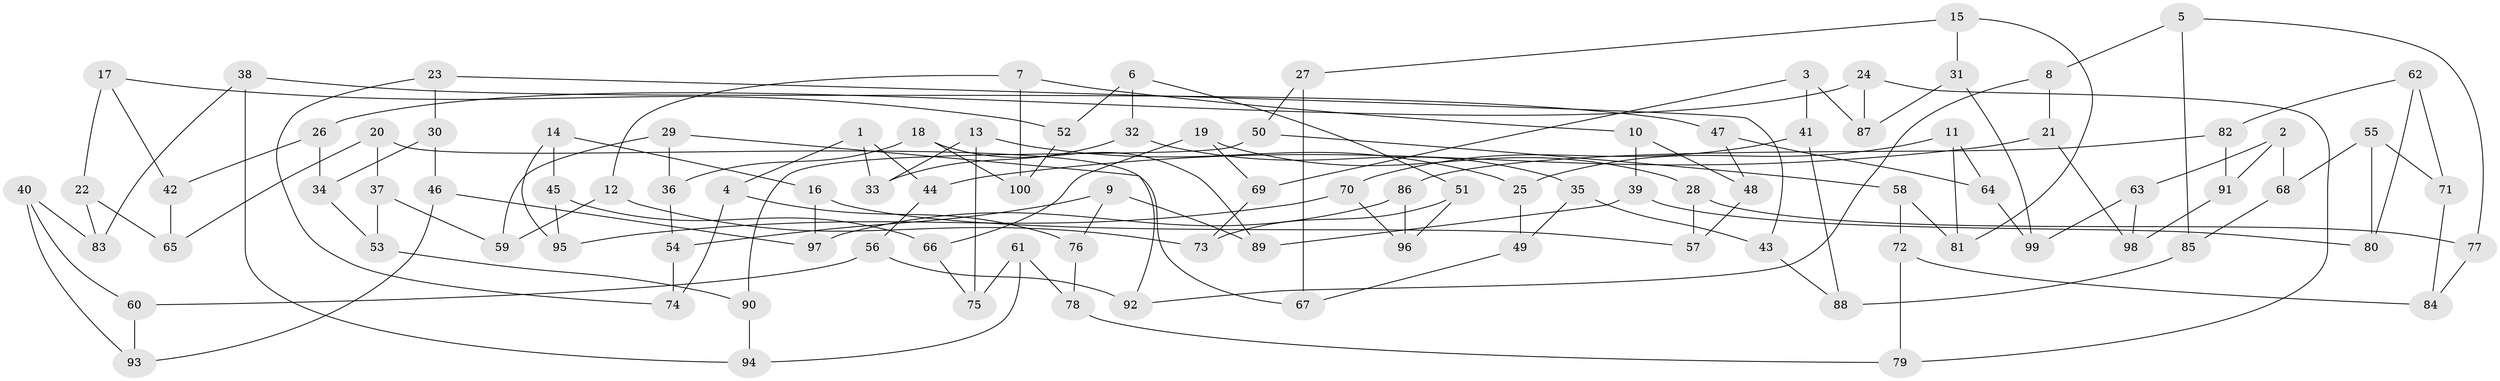 // Generated by graph-tools (version 1.1) at 2025/11/02/21/25 10:11:15]
// undirected, 100 vertices, 150 edges
graph export_dot {
graph [start="1"]
  node [color=gray90,style=filled];
  1;
  2;
  3;
  4;
  5;
  6;
  7;
  8;
  9;
  10;
  11;
  12;
  13;
  14;
  15;
  16;
  17;
  18;
  19;
  20;
  21;
  22;
  23;
  24;
  25;
  26;
  27;
  28;
  29;
  30;
  31;
  32;
  33;
  34;
  35;
  36;
  37;
  38;
  39;
  40;
  41;
  42;
  43;
  44;
  45;
  46;
  47;
  48;
  49;
  50;
  51;
  52;
  53;
  54;
  55;
  56;
  57;
  58;
  59;
  60;
  61;
  62;
  63;
  64;
  65;
  66;
  67;
  68;
  69;
  70;
  71;
  72;
  73;
  74;
  75;
  76;
  77;
  78;
  79;
  80;
  81;
  82;
  83;
  84;
  85;
  86;
  87;
  88;
  89;
  90;
  91;
  92;
  93;
  94;
  95;
  96;
  97;
  98;
  99;
  100;
  1 -- 4;
  1 -- 44;
  1 -- 33;
  2 -- 68;
  2 -- 91;
  2 -- 63;
  3 -- 87;
  3 -- 69;
  3 -- 41;
  4 -- 76;
  4 -- 74;
  5 -- 8;
  5 -- 85;
  5 -- 77;
  6 -- 32;
  6 -- 51;
  6 -- 52;
  7 -- 100;
  7 -- 12;
  7 -- 10;
  8 -- 21;
  8 -- 92;
  9 -- 54;
  9 -- 76;
  9 -- 89;
  10 -- 39;
  10 -- 48;
  11 -- 64;
  11 -- 25;
  11 -- 81;
  12 -- 73;
  12 -- 59;
  13 -- 25;
  13 -- 75;
  13 -- 33;
  14 -- 16;
  14 -- 95;
  14 -- 45;
  15 -- 31;
  15 -- 81;
  15 -- 27;
  16 -- 57;
  16 -- 97;
  17 -- 22;
  17 -- 42;
  17 -- 52;
  18 -- 89;
  18 -- 36;
  18 -- 100;
  19 -- 69;
  19 -- 66;
  19 -- 28;
  20 -- 37;
  20 -- 67;
  20 -- 65;
  21 -- 98;
  21 -- 44;
  22 -- 83;
  22 -- 65;
  23 -- 43;
  23 -- 74;
  23 -- 30;
  24 -- 87;
  24 -- 79;
  24 -- 26;
  25 -- 49;
  26 -- 34;
  26 -- 42;
  27 -- 67;
  27 -- 50;
  28 -- 57;
  28 -- 77;
  29 -- 36;
  29 -- 92;
  29 -- 59;
  30 -- 34;
  30 -- 46;
  31 -- 87;
  31 -- 99;
  32 -- 35;
  32 -- 33;
  34 -- 53;
  35 -- 49;
  35 -- 43;
  36 -- 54;
  37 -- 59;
  37 -- 53;
  38 -- 47;
  38 -- 94;
  38 -- 83;
  39 -- 80;
  39 -- 89;
  40 -- 93;
  40 -- 83;
  40 -- 60;
  41 -- 88;
  41 -- 70;
  42 -- 65;
  43 -- 88;
  44 -- 56;
  45 -- 95;
  45 -- 66;
  46 -- 97;
  46 -- 93;
  47 -- 64;
  47 -- 48;
  48 -- 57;
  49 -- 67;
  50 -- 90;
  50 -- 58;
  51 -- 96;
  51 -- 73;
  52 -- 100;
  53 -- 90;
  54 -- 74;
  55 -- 68;
  55 -- 71;
  55 -- 80;
  56 -- 60;
  56 -- 92;
  58 -- 81;
  58 -- 72;
  60 -- 93;
  61 -- 75;
  61 -- 78;
  61 -- 94;
  62 -- 82;
  62 -- 80;
  62 -- 71;
  63 -- 98;
  63 -- 99;
  64 -- 99;
  66 -- 75;
  68 -- 85;
  69 -- 73;
  70 -- 95;
  70 -- 96;
  71 -- 84;
  72 -- 79;
  72 -- 84;
  76 -- 78;
  77 -- 84;
  78 -- 79;
  82 -- 91;
  82 -- 86;
  85 -- 88;
  86 -- 97;
  86 -- 96;
  90 -- 94;
  91 -- 98;
}
